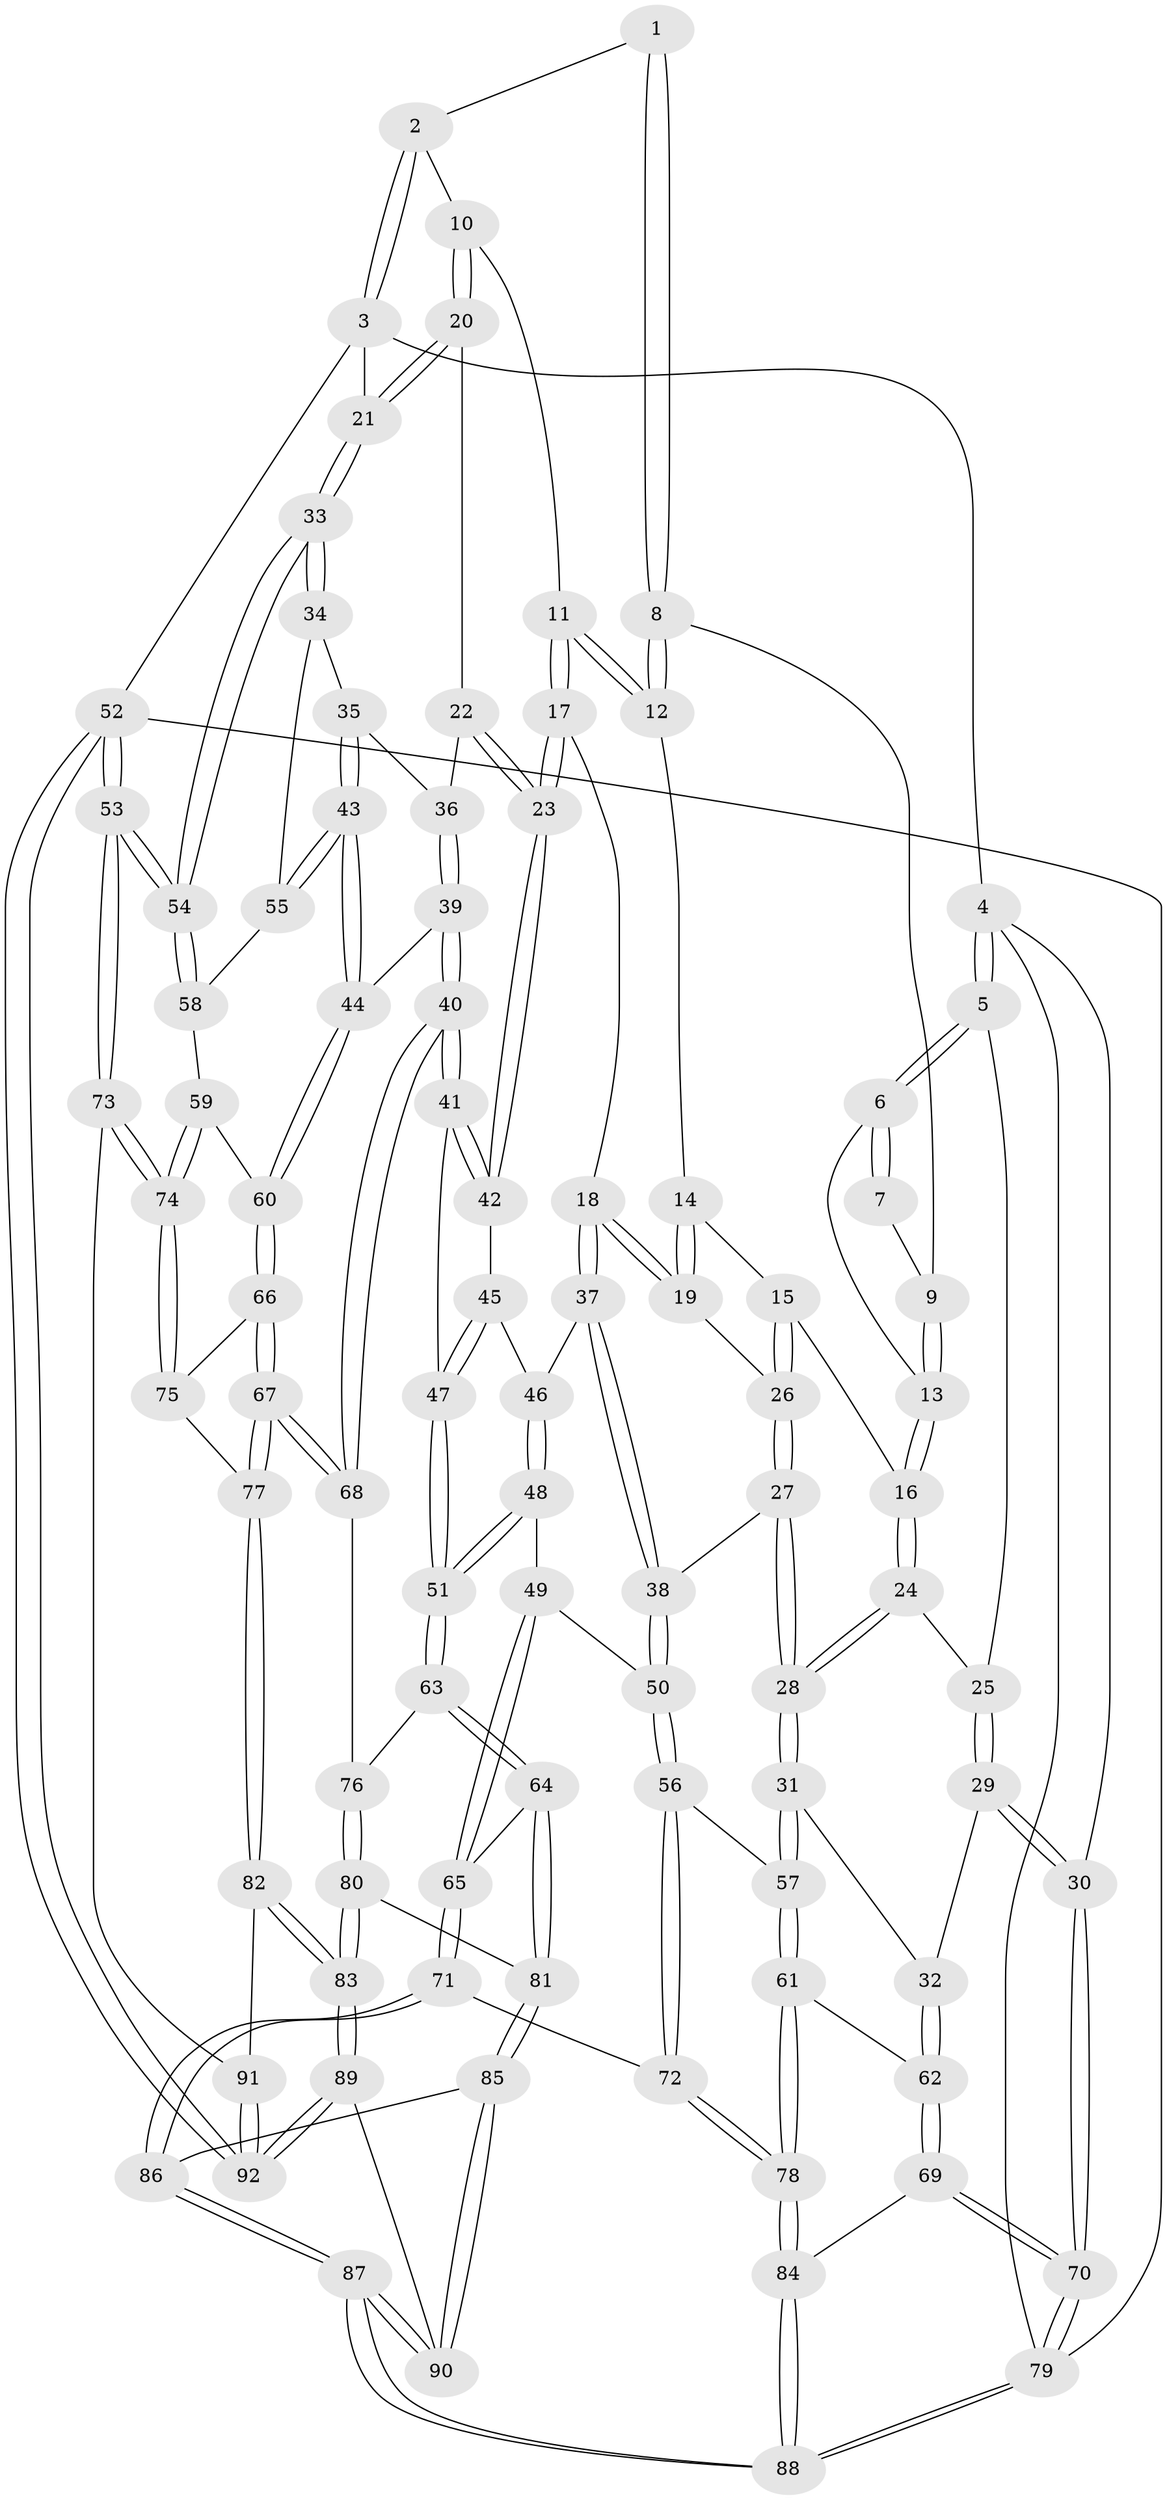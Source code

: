 // Generated by graph-tools (version 1.1) at 2025/27/03/09/25 03:27:10]
// undirected, 92 vertices, 227 edges
graph export_dot {
graph [start="1"]
  node [color=gray90,style=filled];
  1 [pos="+0.536002191628141+0"];
  2 [pos="+0.5842309591085231+0"];
  3 [pos="+1+0"];
  4 [pos="+0+0"];
  5 [pos="+0+0"];
  6 [pos="+0+0"];
  7 [pos="+0.48597389246488704+0"];
  8 [pos="+0.45147287013097226+0.11888890291262251"];
  9 [pos="+0.33485629392502825+0.08305002680671635"];
  10 [pos="+0.6384564127941085+0.08796451707753396"];
  11 [pos="+0.5447208766156005+0.1709942560805812"];
  12 [pos="+0.4628416210268549+0.14499925925077622"];
  13 [pos="+0.26224818574057596+0.13305466631876225"];
  14 [pos="+0.46092554589716384+0.14697900705322212"];
  15 [pos="+0.3771263269970461+0.21652622991132398"];
  16 [pos="+0.26253127195441606+0.1504237789219338"];
  17 [pos="+0.5382497793830141+0.3290218716021238"];
  18 [pos="+0.5186348562536058+0.33264609073341317"];
  19 [pos="+0.4619252867945271+0.3091205995955567"];
  20 [pos="+0.7547828263866823+0.1836589144956974"];
  21 [pos="+1+0"];
  22 [pos="+0.7320986253151492+0.27637497740844497"];
  23 [pos="+0.589846403515624+0.3506694423623285"];
  24 [pos="+0.19562204642369957+0.25398098975139416"];
  25 [pos="+0.06332428422306301+0.17466692846675452"];
  26 [pos="+0.40961226453197747+0.2918272797492726"];
  27 [pos="+0.20882458171099116+0.42909379898034095"];
  28 [pos="+0.17988521544517397+0.425383229873396"];
  29 [pos="+0+0.4462756170486713"];
  30 [pos="+0+0.45110683536905316"];
  31 [pos="+0.17177594420951178+0.4300124154916394"];
  32 [pos="+0.03160208890808215+0.4555262198425501"];
  33 [pos="+1+0.3291691335480528"];
  34 [pos="+1+0.39318572008353675"];
  35 [pos="+0.7739654041031756+0.3092575041395246"];
  36 [pos="+0.7470312115063885+0.29380361930522947"];
  37 [pos="+0.4435847983014975+0.4410443525153532"];
  38 [pos="+0.29254036913905235+0.47308009913155674"];
  39 [pos="+0.7592310711014714+0.5399483872615468"];
  40 [pos="+0.7143244700397037+0.5566133824714753"];
  41 [pos="+0.6985585995242298+0.5511838958145754"];
  42 [pos="+0.6114794622896498+0.42345518910697083"];
  43 [pos="+0.8553616335956423+0.5115121783873469"];
  44 [pos="+0.818811383364062+0.5348990098887099"];
  45 [pos="+0.5219349860337111+0.4983492092638582"];
  46 [pos="+0.47205681074397227+0.49111673722690025"];
  47 [pos="+0.5611463957822647+0.6046564602081556"];
  48 [pos="+0.45247936906081915+0.5824614455229798"];
  49 [pos="+0.4076205584916801+0.5973211259234134"];
  50 [pos="+0.37035974386828385+0.5906736146118203"];
  51 [pos="+0.5549571614364261+0.609507105770973"];
  52 [pos="+1+1"];
  53 [pos="+1+0.8825671018691921"];
  54 [pos="+1+0.6346244388299864"];
  55 [pos="+0.8772722033063864+0.5015370375288337"];
  56 [pos="+0.315887157566502+0.6816999746561866"];
  57 [pos="+0.20920205083343926+0.6262047989763602"];
  58 [pos="+0.9543380404014903+0.6075692433541359"];
  59 [pos="+0.9358142571203937+0.6570254379030639"];
  60 [pos="+0.8657714748443821+0.632397606899552"];
  61 [pos="+0.16972451224559262+0.6982101707114713"];
  62 [pos="+0.10197701855342689+0.7224639242542179"];
  63 [pos="+0.5391626053285182+0.7097901432134426"];
  64 [pos="+0.49595526834584586+0.7542492570487727"];
  65 [pos="+0.46610482929118785+0.7535250271681649"];
  66 [pos="+0.859016044875126+0.6856492719303108"];
  67 [pos="+0.7799942576185979+0.734023894146773"];
  68 [pos="+0.7151839492705961+0.5962625091055715"];
  69 [pos="+0.07526477250567838+0.7666387410708887"];
  70 [pos="+0+1"];
  71 [pos="+0.4142106101668793+0.7752990024596197"];
  72 [pos="+0.32004239676785384+0.7636394229401823"];
  73 [pos="+1+0.8454975654734195"];
  74 [pos="+1+0.784859922811879"];
  75 [pos="+0.8887106276577228+0.7207856416480185"];
  76 [pos="+0.6480841455960815+0.7351262323914151"];
  77 [pos="+0.7724707817144643+0.8318898146031963"];
  78 [pos="+0.29364783585385423+0.7848955570033913"];
  79 [pos="+0+1"];
  80 [pos="+0.6940811384323589+0.8325696230252448"];
  81 [pos="+0.5556938956262573+0.8526693050041018"];
  82 [pos="+0.7672034466342418+0.8547838338648708"];
  83 [pos="+0.750967595574261+0.859975391875976"];
  84 [pos="+0.26309582772962953+0.8440107206933363"];
  85 [pos="+0.5302783977897104+0.9142122978896825"];
  86 [pos="+0.4198665249334372+0.8473996111727817"];
  87 [pos="+0.28631385934448483+1"];
  88 [pos="+0.23735774003036225+1"];
  89 [pos="+0.591635207594453+1"];
  90 [pos="+0.48187531947235934+1"];
  91 [pos="+0.8015038445404595+0.8658984822287686"];
  92 [pos="+1+1"];
  1 -- 2;
  1 -- 8;
  1 -- 8;
  2 -- 3;
  2 -- 3;
  2 -- 10;
  3 -- 4;
  3 -- 21;
  3 -- 52;
  4 -- 5;
  4 -- 5;
  4 -- 30;
  4 -- 79;
  5 -- 6;
  5 -- 6;
  5 -- 25;
  6 -- 7;
  6 -- 7;
  6 -- 13;
  7 -- 9;
  8 -- 9;
  8 -- 12;
  8 -- 12;
  9 -- 13;
  9 -- 13;
  10 -- 11;
  10 -- 20;
  10 -- 20;
  11 -- 12;
  11 -- 12;
  11 -- 17;
  11 -- 17;
  12 -- 14;
  13 -- 16;
  13 -- 16;
  14 -- 15;
  14 -- 19;
  14 -- 19;
  15 -- 16;
  15 -- 26;
  15 -- 26;
  16 -- 24;
  16 -- 24;
  17 -- 18;
  17 -- 23;
  17 -- 23;
  18 -- 19;
  18 -- 19;
  18 -- 37;
  18 -- 37;
  19 -- 26;
  20 -- 21;
  20 -- 21;
  20 -- 22;
  21 -- 33;
  21 -- 33;
  22 -- 23;
  22 -- 23;
  22 -- 36;
  23 -- 42;
  23 -- 42;
  24 -- 25;
  24 -- 28;
  24 -- 28;
  25 -- 29;
  25 -- 29;
  26 -- 27;
  26 -- 27;
  27 -- 28;
  27 -- 28;
  27 -- 38;
  28 -- 31;
  28 -- 31;
  29 -- 30;
  29 -- 30;
  29 -- 32;
  30 -- 70;
  30 -- 70;
  31 -- 32;
  31 -- 57;
  31 -- 57;
  32 -- 62;
  32 -- 62;
  33 -- 34;
  33 -- 34;
  33 -- 54;
  33 -- 54;
  34 -- 35;
  34 -- 55;
  35 -- 36;
  35 -- 43;
  35 -- 43;
  36 -- 39;
  36 -- 39;
  37 -- 38;
  37 -- 38;
  37 -- 46;
  38 -- 50;
  38 -- 50;
  39 -- 40;
  39 -- 40;
  39 -- 44;
  40 -- 41;
  40 -- 41;
  40 -- 68;
  40 -- 68;
  41 -- 42;
  41 -- 42;
  41 -- 47;
  42 -- 45;
  43 -- 44;
  43 -- 44;
  43 -- 55;
  43 -- 55;
  44 -- 60;
  44 -- 60;
  45 -- 46;
  45 -- 47;
  45 -- 47;
  46 -- 48;
  46 -- 48;
  47 -- 51;
  47 -- 51;
  48 -- 49;
  48 -- 51;
  48 -- 51;
  49 -- 50;
  49 -- 65;
  49 -- 65;
  50 -- 56;
  50 -- 56;
  51 -- 63;
  51 -- 63;
  52 -- 53;
  52 -- 53;
  52 -- 92;
  52 -- 92;
  52 -- 79;
  53 -- 54;
  53 -- 54;
  53 -- 73;
  53 -- 73;
  54 -- 58;
  54 -- 58;
  55 -- 58;
  56 -- 57;
  56 -- 72;
  56 -- 72;
  57 -- 61;
  57 -- 61;
  58 -- 59;
  59 -- 60;
  59 -- 74;
  59 -- 74;
  60 -- 66;
  60 -- 66;
  61 -- 62;
  61 -- 78;
  61 -- 78;
  62 -- 69;
  62 -- 69;
  63 -- 64;
  63 -- 64;
  63 -- 76;
  64 -- 65;
  64 -- 81;
  64 -- 81;
  65 -- 71;
  65 -- 71;
  66 -- 67;
  66 -- 67;
  66 -- 75;
  67 -- 68;
  67 -- 68;
  67 -- 77;
  67 -- 77;
  68 -- 76;
  69 -- 70;
  69 -- 70;
  69 -- 84;
  70 -- 79;
  70 -- 79;
  71 -- 72;
  71 -- 86;
  71 -- 86;
  72 -- 78;
  72 -- 78;
  73 -- 74;
  73 -- 74;
  73 -- 91;
  74 -- 75;
  74 -- 75;
  75 -- 77;
  76 -- 80;
  76 -- 80;
  77 -- 82;
  77 -- 82;
  78 -- 84;
  78 -- 84;
  79 -- 88;
  79 -- 88;
  80 -- 81;
  80 -- 83;
  80 -- 83;
  81 -- 85;
  81 -- 85;
  82 -- 83;
  82 -- 83;
  82 -- 91;
  83 -- 89;
  83 -- 89;
  84 -- 88;
  84 -- 88;
  85 -- 86;
  85 -- 90;
  85 -- 90;
  86 -- 87;
  86 -- 87;
  87 -- 88;
  87 -- 88;
  87 -- 90;
  87 -- 90;
  89 -- 90;
  89 -- 92;
  89 -- 92;
  91 -- 92;
  91 -- 92;
}
